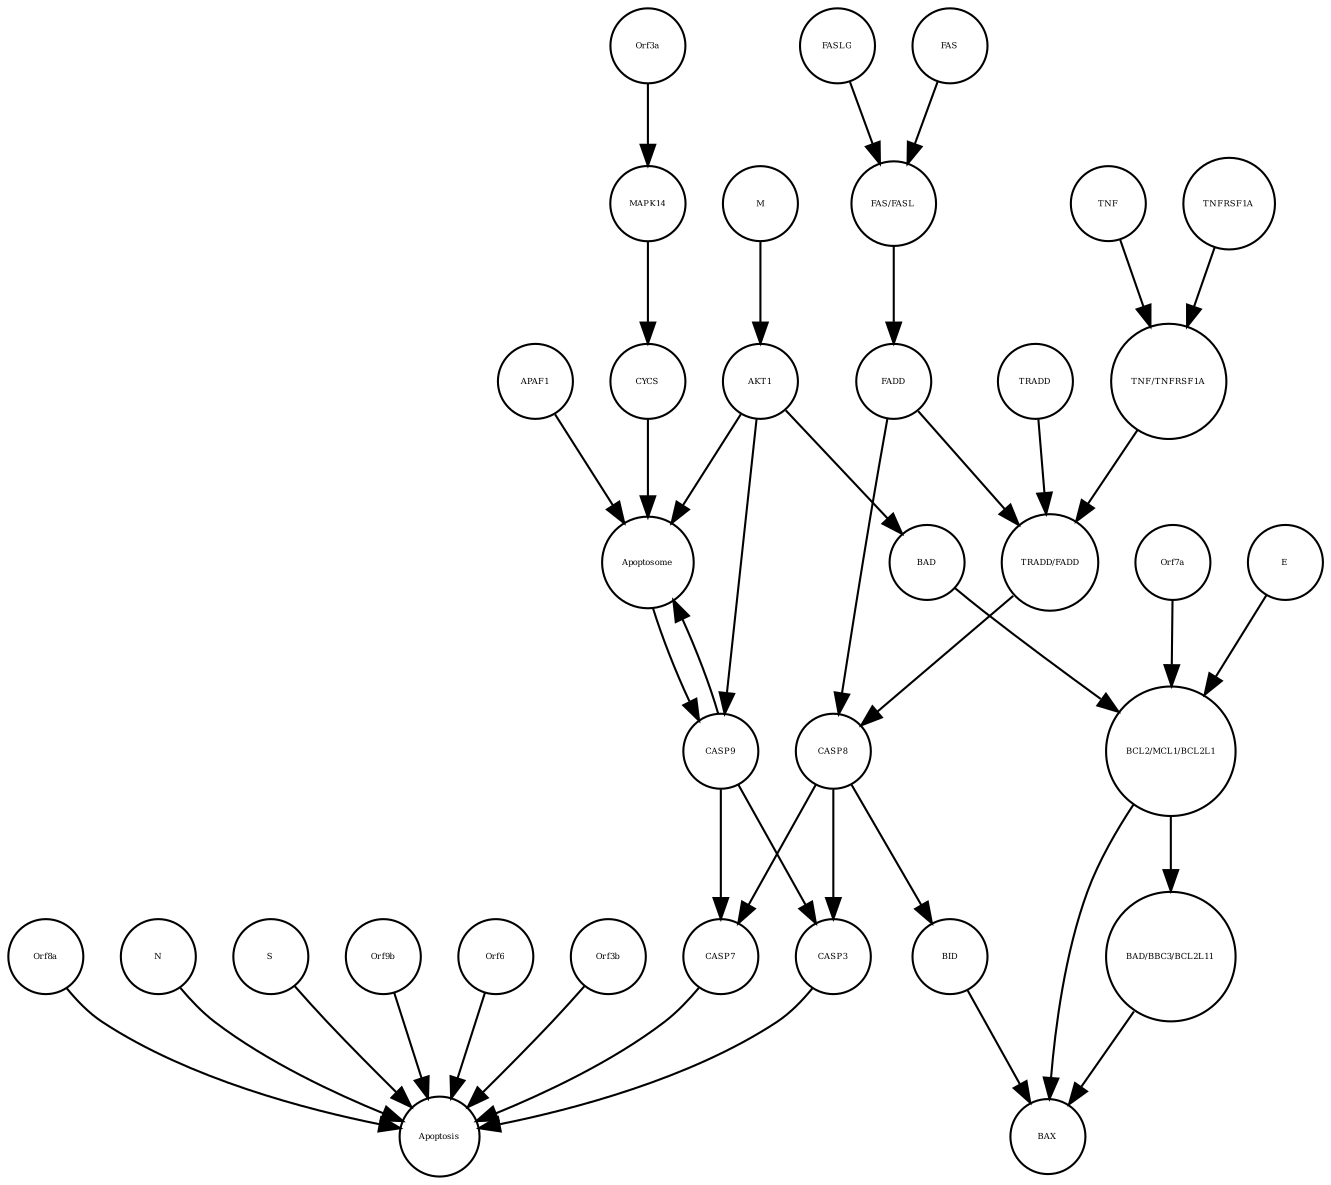 strict digraph  {
CASP7 [annotation="", bipartite=0, cls=macromolecule, fontsize=4, label=CASP7, shape=circle];
Apoptosis [annotation="urn_miriam_pubmed_31226023|urn_miriam_mesh_D017209", bipartite=0, cls=phenotype, fontsize=4, label=Apoptosis, shape=circle];
Orf3b [annotation="", bipartite=0, cls=macromolecule, fontsize=4, label=Orf3b, shape=circle];
Orf8a [annotation="", bipartite=0, cls=macromolecule, fontsize=4, label=Orf8a, shape=circle];
N [annotation="", bipartite=0, cls=macromolecule, fontsize=4, label=N, shape=circle];
S [annotation="", bipartite=0, cls=macromolecule, fontsize=4, label=S, shape=circle];
Orf9b [annotation="", bipartite=0, cls=macromolecule, fontsize=4, label=Orf9b, shape=circle];
Orf6 [annotation="", bipartite=0, cls=macromolecule, fontsize=4, label=Orf6, shape=circle];
CASP3 [annotation="", bipartite=0, cls=macromolecule, fontsize=4, label=CASP3, shape=circle];
Orf7a [annotation="", bipartite=0, cls=macromolecule, fontsize=4, label=Orf7a, shape=circle];
CASP8 [annotation="", bipartite=0, cls=macromolecule, fontsize=4, label=CASP8, shape=circle];
BAD [annotation="", bipartite=0, cls=macromolecule, fontsize=4, label=BAD, shape=circle];
FAS [annotation="", bipartite=0, cls=macromolecule, fontsize=4, label=FAS, shape=circle];
Apoptosome [annotation="", bipartite=0, cls=complex, fontsize=4, label=Apoptosome, shape=circle];
"BCL2/MCL1/BCL2L1" [annotation="", bipartite=0, cls=complex, fontsize=4, label="BCL2/MCL1/BCL2L1", shape=circle];
MAPK14 [annotation="", bipartite=0, cls=macromolecule, fontsize=4, label=MAPK14, shape=circle];
TRADD [annotation="", bipartite=0, cls=macromolecule, fontsize=4, label=TRADD, shape=circle];
"FAS/FASL" [annotation="", bipartite=0, cls=complex, fontsize=4, label="FAS/FASL", shape=circle];
"TRADD/FADD" [annotation="", bipartite=0, cls=complex, fontsize=4, label="TRADD/FADD", shape=circle];
BAX [annotation="", bipartite=0, cls=macromolecule, fontsize=4, label=BAX, shape=circle];
"TNF/TNFRSF1A" [annotation="", bipartite=0, cls=complex, fontsize=4, label="TNF/TNFRSF1A", shape=circle];
FASLG [annotation="", bipartite=0, cls=macromolecule, fontsize=4, label=FASLG, shape=circle];
CASP9 [annotation="", bipartite=0, cls=macromolecule, fontsize=4, label=CASP9, shape=circle];
AKT1 [annotation="", bipartite=0, cls=macromolecule, fontsize=4, label=AKT1, shape=circle];
APAF1 [annotation="", bipartite=0, cls=macromolecule, fontsize=4, label=APAF1, shape=circle];
TNFRSF1A [annotation="", bipartite=0, cls=macromolecule, fontsize=4, label=TNFRSF1A, shape=circle];
TNF [annotation="", bipartite=0, cls=macromolecule, fontsize=4, label=TNF, shape=circle];
Orf3a [annotation="", bipartite=0, cls=macromolecule, fontsize=4, label=Orf3a, shape=circle];
"BAD/BBC3/BCL2L11" [annotation="", bipartite=0, cls=complex, fontsize=4, label="BAD/BBC3/BCL2L11", shape=circle];
E [annotation="", bipartite=0, cls=macromolecule, fontsize=4, label=E, shape=circle];
FADD [annotation="", bipartite=0, cls=macromolecule, fontsize=4, label=FADD, shape=circle];
BID [annotation="", bipartite=0, cls=macromolecule, fontsize=4, label=BID, shape=circle];
CYCS [annotation="", bipartite=0, cls=macromolecule, fontsize=4, label=CYCS, shape=circle];
M [annotation=urn_miriam_ncbiprotein_APO40582, bipartite=0, cls=macromolecule, fontsize=4, label=M, shape=circle];
CASP7 -> Apoptosis  [annotation="", interaction_type=stimulation];
Orf3b -> Apoptosis  [annotation="", interaction_type=stimulation];
Orf8a -> Apoptosis  [annotation="", interaction_type=stimulation];
N -> Apoptosis  [annotation="", interaction_type=stimulation];
S -> Apoptosis  [annotation="", interaction_type=stimulation];
Orf9b -> Apoptosis  [annotation="", interaction_type=stimulation];
Orf6 -> Apoptosis  [annotation="", interaction_type=stimulation];
CASP3 -> Apoptosis  [annotation="", interaction_type=stimulation];
Orf7a -> "BCL2/MCL1/BCL2L1"  [annotation="urn_miriam_pubmed_15694340|urn_miriam_kegg.pathway_hsa04210|urn_miriam_taxonomy_227984", interaction_type=inhibition];
CASP8 -> CASP3  [annotation="urn_miriam_kegg.pathway_hsa04210|urn_miriam_pubmed_31226023", interaction_type=catalysis];
CASP8 -> BID  [annotation="urn_miriam_kegg.pathway_hsa04210|urn_miriam_pubmed_31226023", interaction_type=catalysis];
CASP8 -> CASP7  [annotation="urn_miriam_kegg.pathway_hsa04210|urn_miriam_pubmed_31226023", interaction_type=catalysis];
BAD -> "BCL2/MCL1/BCL2L1"  [annotation="urn_miriam_pubmed_15694340|urn_miriam_kegg.pathway_hsa04210|urn_miriam_taxonomy_227984", interaction_type=inhibition];
FAS -> "FAS/FASL"  [annotation="", interaction_type=production];
Apoptosome -> CASP9  [annotation="urn_miriam_kegg.pathway_hsa04210|urn_miriam_pubmed_31226023", interaction_type=catalysis];
"BCL2/MCL1/BCL2L1" -> "BAD/BBC3/BCL2L11"  [annotation=urn_miriam_pubmed_31226023, interaction_type=inhibition];
"BCL2/MCL1/BCL2L1" -> BAX  [annotation="urn_miriam_pubmed_31226023|urn_miriam_kegg.pathway_hsa04210", interaction_type=inhibition];
MAPK14 -> CYCS  [annotation="urn_miriam_kegg.pathway_hsa04210|urn_miriam_pubmed_31226023", interaction_type=catalysis];
TRADD -> "TRADD/FADD"  [annotation="", interaction_type=production];
"FAS/FASL" -> FADD  [annotation="urn_miriam_kegg.pathway_hsa04210|urn_miriam_pubmed_31226023", interaction_type=catalysis];
"TRADD/FADD" -> CASP8  [annotation="urn_miriam_kegg.pathway_hsa04210|urn_miriam_pubmed_31226023", interaction_type=catalysis];
"TNF/TNFRSF1A" -> "TRADD/FADD"  [annotation="urn_miriam_kegg.pathway_hsa04210", interaction_type=catalysis];
FASLG -> "FAS/FASL"  [annotation="", interaction_type=production];
CASP9 -> Apoptosome  [annotation="", interaction_type=production];
CASP9 -> CASP3  [annotation="urn_miriam_kegg.pathway_hsa04210|urn_miriam_pubmed_31226023", interaction_type=catalysis];
CASP9 -> CASP7  [annotation="urn_miriam_kegg.pathway_hsa04210|urn_miriam_pubmed_31226023", interaction_type=catalysis];
AKT1 -> Apoptosome  [annotation="urn_miriam_pubmed_31226023|urn_miriam_kegg.pathway_hsa04210", interaction_type=inhibition];
AKT1 -> BAD  [annotation="urn_miriam_pubmed_15694340|urn_miriam_kegg.pathway_hsa04210", interaction_type=inhibition];
AKT1 -> CASP9  [annotation="urn_miriam_kegg.pathway_hsa04210|urn_miriam_pubmed_31226023", interaction_type=inhibition];
APAF1 -> Apoptosome  [annotation="", interaction_type=production];
TNFRSF1A -> "TNF/TNFRSF1A"  [annotation="", interaction_type=production];
TNF -> "TNF/TNFRSF1A"  [annotation="", interaction_type=production];
Orf3a -> MAPK14  [annotation="urn_miriam_pubmed_31226023|urn_miriam_taxonomy_227984", interaction_type=catalysis];
"BAD/BBC3/BCL2L11" -> BAX  [annotation="urn_miriam_pubmed_31226023|urn_miriam_kegg.pathway_hsa04210", interaction_type=catalysis];
E -> "BCL2/MCL1/BCL2L1"  [annotation="urn_miriam_pubmed_15694340|urn_miriam_kegg.pathway_hsa04210|urn_miriam_taxonomy_227984", interaction_type=inhibition];
FADD -> CASP8  [annotation="urn_miriam_kegg.pathway_hsa04210|urn_miriam_pubmed_31226023", interaction_type=catalysis];
FADD -> "TRADD/FADD"  [annotation="", interaction_type=production];
BID -> BAX  [annotation="urn_miriam_pubmed_31226023|urn_miriam_kegg.pathway_hsa04210", interaction_type=catalysis];
CYCS -> Apoptosome  [annotation="", interaction_type=production];
M -> AKT1  [annotation="urn_miriam_pubmed_31226023|urn_miriam_taxonomy_227984", interaction_type=inhibition];
}
